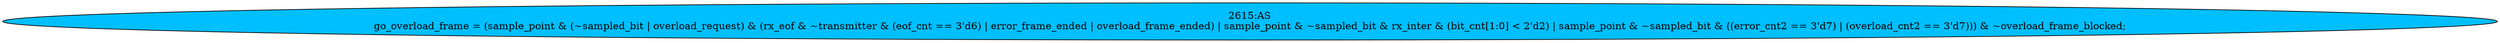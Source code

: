 strict digraph "" {
	node [label="\N"];
	"2615:AS"	 [ast="<pyverilog.vparser.ast.Assign object at 0x7f44f6bb6850>",
		def_var="['go_overload_frame']",
		fillcolor=deepskyblue,
		label="2615:AS
go_overload_frame = (sample_point & (~sampled_bit | overload_request) & (rx_eof & ~transmitter & (eof_cnt == 3'd6) | error_\
frame_ended | overload_frame_ended) | sample_point & ~sampled_bit & rx_inter & (bit_cnt[1:0] < 2'd2) | sample_point & ~sampled_bit & ((\
error_cnt2 == 3'd7) | (overload_cnt2 == 3'd7))) & ~overload_frame_blocked;",
		statements="[]",
		style=filled,
		typ=Assign,
		use_var="['sample_point', 'sampled_bit', 'overload_request', 'rx_eof', 'transmitter', 'eof_cnt', 'error_frame_ended', 'overload_frame_ended', '\
sample_point', 'sampled_bit', 'rx_inter', 'bit_cnt', 'sample_point', 'sampled_bit', 'error_cnt2', 'overload_cnt2', 'overload_frame_\
blocked']"];
}

